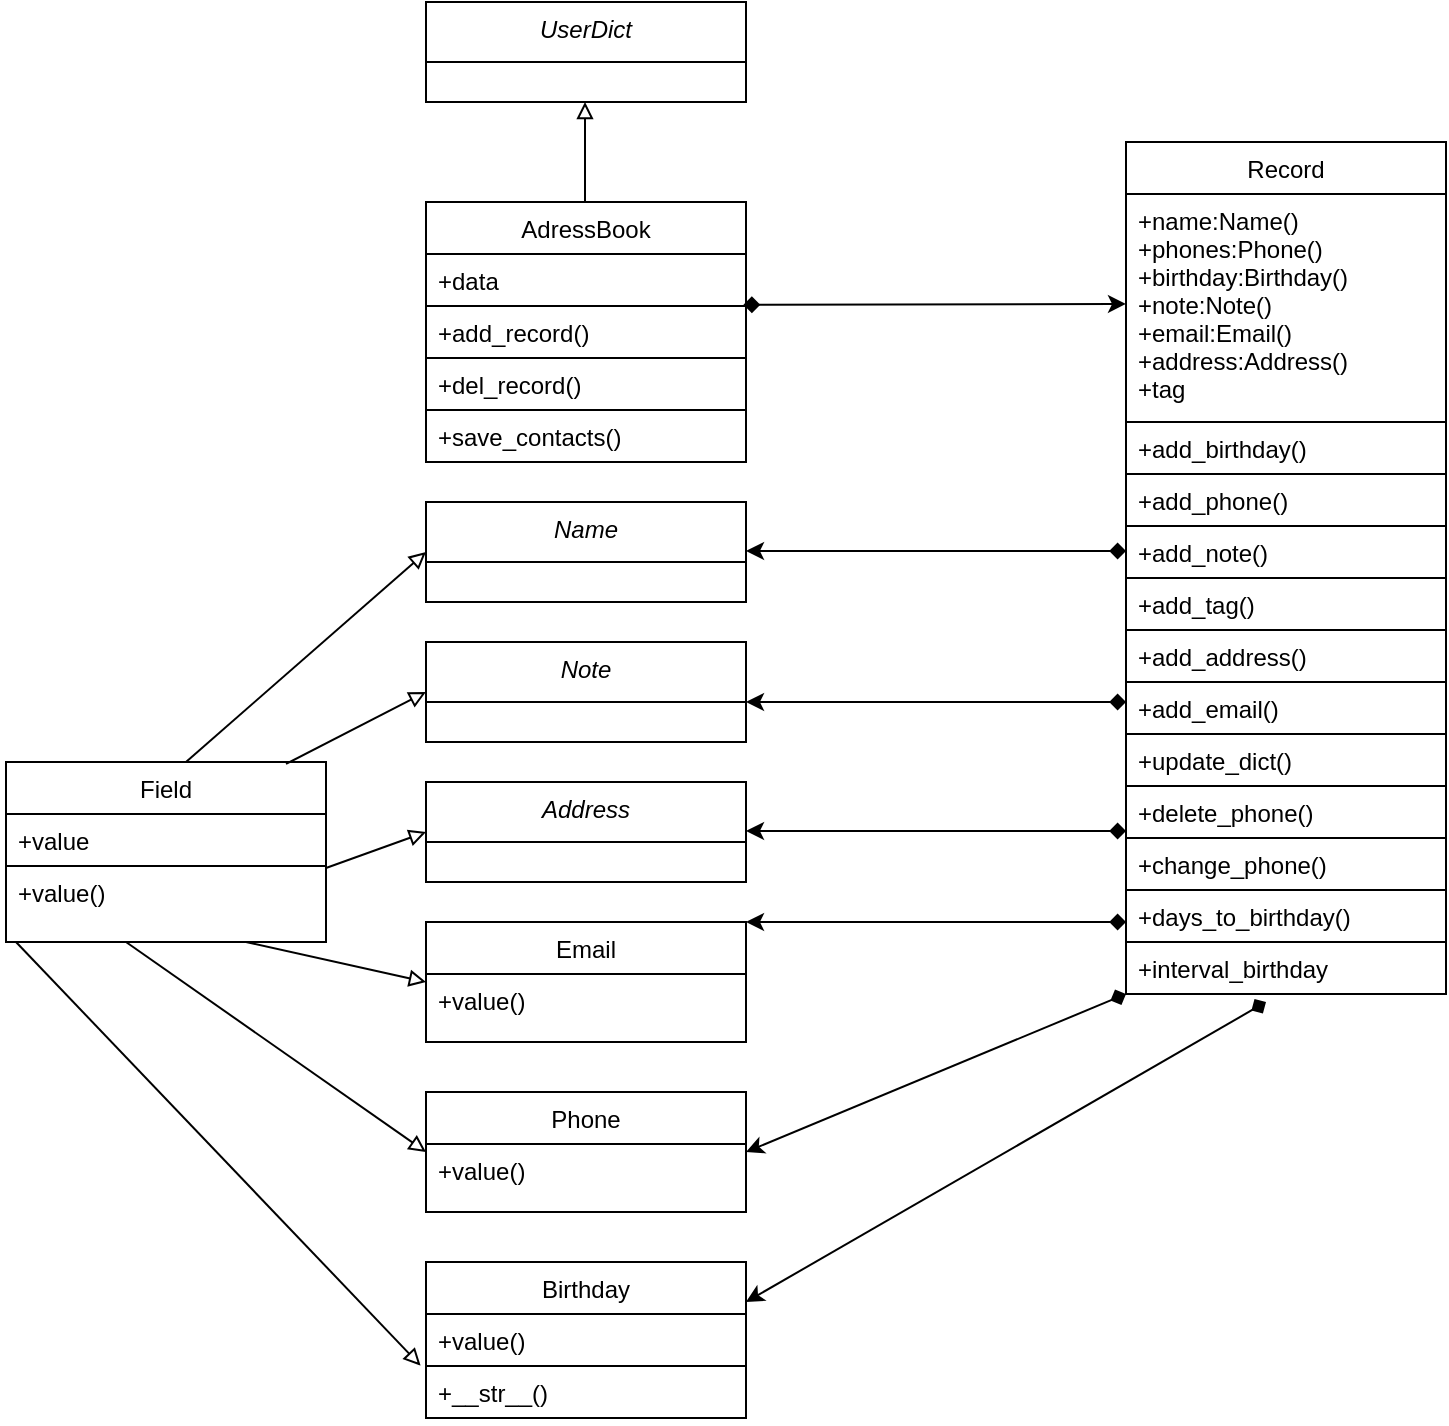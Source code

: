 <mxfile version="20.6.0" type="github">
  <diagram id="C5RBs43oDa-KdzZeNtuy" name="Page-1">
    <mxGraphModel dx="1038" dy="571" grid="1" gridSize="10" guides="1" tooltips="1" connect="1" arrows="1" fold="1" page="1" pageScale="1" pageWidth="827" pageHeight="1169" math="0" shadow="0">
      <root>
        <mxCell id="WIyWlLk6GJQsqaUBKTNV-0" />
        <mxCell id="WIyWlLk6GJQsqaUBKTNV-1" parent="WIyWlLk6GJQsqaUBKTNV-0" />
        <mxCell id="HQtty6OL10Ewdq5rWxvi-53" value="" style="edgeStyle=none;rounded=0;orthogonalLoop=1;jettySize=auto;html=1;endArrow=block;endFill=0;" edge="1" parent="WIyWlLk6GJQsqaUBKTNV-1">
          <mxGeometry relative="1" as="geometry">
            <mxPoint x="299.5" y="110" as="sourcePoint" />
            <mxPoint x="299.5" y="60" as="targetPoint" />
            <Array as="points" />
          </mxGeometry>
        </mxCell>
        <mxCell id="zkfFHV4jXpPFQw0GAbJ--0" value="UserDict" style="swimlane;fontStyle=2;align=center;verticalAlign=top;childLayout=stackLayout;horizontal=1;startSize=30;horizontalStack=0;resizeParent=1;resizeLast=0;collapsible=1;marginBottom=0;rounded=0;shadow=0;strokeWidth=1;strokeColor=default;" parent="WIyWlLk6GJQsqaUBKTNV-1" vertex="1">
          <mxGeometry x="220" y="10" width="160" height="50" as="geometry">
            <mxRectangle x="220" y="120" width="160" height="26" as="alternateBounds" />
          </mxGeometry>
        </mxCell>
        <mxCell id="zkfFHV4jXpPFQw0GAbJ--6" value="AdressBook" style="swimlane;fontStyle=0;align=center;verticalAlign=top;childLayout=stackLayout;horizontal=1;startSize=26;horizontalStack=0;resizeParent=1;resizeLast=0;collapsible=1;marginBottom=0;rounded=0;shadow=0;strokeWidth=1;strokeColor=default;" parent="WIyWlLk6GJQsqaUBKTNV-1" vertex="1">
          <mxGeometry x="220" y="110" width="160" height="130" as="geometry">
            <mxRectangle x="130" y="380" width="160" height="26" as="alternateBounds" />
          </mxGeometry>
        </mxCell>
        <mxCell id="zkfFHV4jXpPFQw0GAbJ--7" value="+data" style="text;align=left;verticalAlign=top;spacingLeft=4;spacingRight=4;overflow=hidden;rotatable=0;points=[[0,0.5],[1,0.5]];portConstraint=eastwest;" parent="zkfFHV4jXpPFQw0GAbJ--6" vertex="1">
          <mxGeometry y="26" width="160" height="26" as="geometry" />
        </mxCell>
        <mxCell id="HQtty6OL10Ewdq5rWxvi-5" value="+add_record()" style="text;align=left;verticalAlign=top;spacingLeft=4;spacingRight=4;overflow=hidden;rotatable=0;points=[[0,0.5],[1,0.5]];portConstraint=eastwest;rounded=0;shadow=0;html=0;strokeColor=default;" vertex="1" parent="zkfFHV4jXpPFQw0GAbJ--6">
          <mxGeometry y="52" width="160" height="26" as="geometry" />
        </mxCell>
        <mxCell id="HQtty6OL10Ewdq5rWxvi-6" value="+del_record()" style="text;align=left;verticalAlign=top;spacingLeft=4;spacingRight=4;overflow=hidden;rotatable=0;points=[[0,0.5],[1,0.5]];portConstraint=eastwest;rounded=0;shadow=0;html=0;strokeColor=default;" vertex="1" parent="zkfFHV4jXpPFQw0GAbJ--6">
          <mxGeometry y="78" width="160" height="26" as="geometry" />
        </mxCell>
        <mxCell id="zkfFHV4jXpPFQw0GAbJ--8" value="+save_contacts()" style="text;align=left;verticalAlign=top;spacingLeft=4;spacingRight=4;overflow=hidden;rotatable=0;points=[[0,0.5],[1,0.5]];portConstraint=eastwest;rounded=0;shadow=0;html=0;strokeColor=none;" parent="zkfFHV4jXpPFQw0GAbJ--6" vertex="1">
          <mxGeometry y="104" width="160" height="26" as="geometry" />
        </mxCell>
        <mxCell id="HQtty6OL10Ewdq5rWxvi-7" value="Record" style="swimlane;fontStyle=0;align=center;verticalAlign=top;childLayout=stackLayout;horizontal=1;startSize=26;horizontalStack=0;resizeParent=1;resizeLast=0;collapsible=1;marginBottom=0;rounded=0;shadow=0;strokeWidth=1;strokeColor=default;" vertex="1" parent="WIyWlLk6GJQsqaUBKTNV-1">
          <mxGeometry x="570" y="80" width="160" height="426" as="geometry">
            <mxRectangle x="130" y="380" width="160" height="26" as="alternateBounds" />
          </mxGeometry>
        </mxCell>
        <mxCell id="HQtty6OL10Ewdq5rWxvi-8" value="+name:Name()&#xa;+phones:Phone()&#xa;+birthday:Birthday()&#xa;+note:Note()&#xa;+email:Email()&#xa;+address:Address()&#xa;+tag&#xa;" style="text;align=left;verticalAlign=top;spacingLeft=4;spacingRight=4;overflow=hidden;rotatable=0;points=[[0,0.5],[1,0.5]];portConstraint=eastwest;" vertex="1" parent="HQtty6OL10Ewdq5rWxvi-7">
          <mxGeometry y="26" width="160" height="114" as="geometry" />
        </mxCell>
        <mxCell id="HQtty6OL10Ewdq5rWxvi-9" value="+add_birthday()" style="text;align=left;verticalAlign=top;spacingLeft=4;spacingRight=4;overflow=hidden;rotatable=0;points=[[0,0.5],[1,0.5]];portConstraint=eastwest;rounded=0;shadow=0;html=0;strokeColor=default;" vertex="1" parent="HQtty6OL10Ewdq5rWxvi-7">
          <mxGeometry y="140" width="160" height="26" as="geometry" />
        </mxCell>
        <mxCell id="HQtty6OL10Ewdq5rWxvi-10" value="+add_phone()" style="text;align=left;verticalAlign=top;spacingLeft=4;spacingRight=4;overflow=hidden;rotatable=0;points=[[0,0.5],[1,0.5]];portConstraint=eastwest;rounded=0;shadow=0;html=0;strokeColor=default;" vertex="1" parent="HQtty6OL10Ewdq5rWxvi-7">
          <mxGeometry y="166" width="160" height="26" as="geometry" />
        </mxCell>
        <mxCell id="HQtty6OL10Ewdq5rWxvi-12" value="+add_note()" style="text;align=left;verticalAlign=top;spacingLeft=4;spacingRight=4;overflow=hidden;rotatable=0;points=[[0,0.5],[1,0.5]];portConstraint=eastwest;rounded=0;shadow=0;html=0;strokeColor=default;" vertex="1" parent="HQtty6OL10Ewdq5rWxvi-7">
          <mxGeometry y="192" width="160" height="26" as="geometry" />
        </mxCell>
        <mxCell id="HQtty6OL10Ewdq5rWxvi-13" value="+add_tag()" style="text;align=left;verticalAlign=top;spacingLeft=4;spacingRight=4;overflow=hidden;rotatable=0;points=[[0,0.5],[1,0.5]];portConstraint=eastwest;rounded=0;shadow=0;html=0;strokeColor=default;" vertex="1" parent="HQtty6OL10Ewdq5rWxvi-7">
          <mxGeometry y="218" width="160" height="26" as="geometry" />
        </mxCell>
        <mxCell id="HQtty6OL10Ewdq5rWxvi-14" value="+add_address()" style="text;align=left;verticalAlign=top;spacingLeft=4;spacingRight=4;overflow=hidden;rotatable=0;points=[[0,0.5],[1,0.5]];portConstraint=eastwest;rounded=0;shadow=0;html=0;strokeColor=default;" vertex="1" parent="HQtty6OL10Ewdq5rWxvi-7">
          <mxGeometry y="244" width="160" height="26" as="geometry" />
        </mxCell>
        <mxCell id="HQtty6OL10Ewdq5rWxvi-15" value="+add_email()" style="text;align=left;verticalAlign=top;spacingLeft=4;spacingRight=4;overflow=hidden;rotatable=0;points=[[0,0.5],[1,0.5]];portConstraint=eastwest;rounded=0;shadow=0;html=0;strokeColor=default;" vertex="1" parent="HQtty6OL10Ewdq5rWxvi-7">
          <mxGeometry y="270" width="160" height="26" as="geometry" />
        </mxCell>
        <mxCell id="HQtty6OL10Ewdq5rWxvi-16" value="+update_dict()" style="text;align=left;verticalAlign=top;spacingLeft=4;spacingRight=4;overflow=hidden;rotatable=0;points=[[0,0.5],[1,0.5]];portConstraint=eastwest;rounded=0;shadow=0;html=0;strokeColor=default;" vertex="1" parent="HQtty6OL10Ewdq5rWxvi-7">
          <mxGeometry y="296" width="160" height="26" as="geometry" />
        </mxCell>
        <mxCell id="HQtty6OL10Ewdq5rWxvi-17" value="+delete_phone()" style="text;align=left;verticalAlign=top;spacingLeft=4;spacingRight=4;overflow=hidden;rotatable=0;points=[[0,0.5],[1,0.5]];portConstraint=eastwest;rounded=0;shadow=0;html=0;strokeColor=default;" vertex="1" parent="HQtty6OL10Ewdq5rWxvi-7">
          <mxGeometry y="322" width="160" height="26" as="geometry" />
        </mxCell>
        <mxCell id="HQtty6OL10Ewdq5rWxvi-18" value="+change_phone()" style="text;align=left;verticalAlign=top;spacingLeft=4;spacingRight=4;overflow=hidden;rotatable=0;points=[[0,0.5],[1,0.5]];portConstraint=eastwest;rounded=0;shadow=0;html=0;strokeColor=default;" vertex="1" parent="HQtty6OL10Ewdq5rWxvi-7">
          <mxGeometry y="348" width="160" height="26" as="geometry" />
        </mxCell>
        <mxCell id="HQtty6OL10Ewdq5rWxvi-19" value="+days_to_birthday()" style="text;align=left;verticalAlign=top;spacingLeft=4;spacingRight=4;overflow=hidden;rotatable=0;points=[[0,0.5],[1,0.5]];portConstraint=eastwest;rounded=0;shadow=0;html=0;strokeColor=none;" vertex="1" parent="HQtty6OL10Ewdq5rWxvi-7">
          <mxGeometry y="374" width="160" height="26" as="geometry" />
        </mxCell>
        <mxCell id="HQtty6OL10Ewdq5rWxvi-11" value="+interval_birthday" style="text;align=left;verticalAlign=top;spacingLeft=4;spacingRight=4;overflow=hidden;rotatable=0;points=[[0,0.5],[1,0.5]];portConstraint=eastwest;rounded=0;shadow=0;html=0;strokeColor=default;" vertex="1" parent="HQtty6OL10Ewdq5rWxvi-7">
          <mxGeometry y="400" width="160" height="26" as="geometry" />
        </mxCell>
        <mxCell id="HQtty6OL10Ewdq5rWxvi-21" value="Field" style="swimlane;fontStyle=0;align=center;verticalAlign=top;childLayout=stackLayout;horizontal=1;startSize=26;horizontalStack=0;resizeParent=1;resizeLast=0;collapsible=1;marginBottom=0;rounded=0;shadow=0;strokeWidth=1;strokeColor=default;" vertex="1" parent="WIyWlLk6GJQsqaUBKTNV-1">
          <mxGeometry x="10" y="390" width="160" height="90" as="geometry">
            <mxRectangle x="130" y="380" width="160" height="26" as="alternateBounds" />
          </mxGeometry>
        </mxCell>
        <mxCell id="HQtty6OL10Ewdq5rWxvi-22" value="+value" style="text;align=left;verticalAlign=top;spacingLeft=4;spacingRight=4;overflow=hidden;rotatable=0;points=[[0,0.5],[1,0.5]];portConstraint=eastwest;strokeColor=default;" vertex="1" parent="HQtty6OL10Ewdq5rWxvi-21">
          <mxGeometry y="26" width="160" height="26" as="geometry" />
        </mxCell>
        <mxCell id="HQtty6OL10Ewdq5rWxvi-23" value="+value()" style="text;align=left;verticalAlign=top;spacingLeft=4;spacingRight=4;overflow=hidden;rotatable=0;points=[[0,0.5],[1,0.5]];portConstraint=eastwest;rounded=0;shadow=0;html=0;strokeColor=none;" vertex="1" parent="HQtty6OL10Ewdq5rWxvi-21">
          <mxGeometry y="52" width="160" height="28" as="geometry" />
        </mxCell>
        <mxCell id="HQtty6OL10Ewdq5rWxvi-26" value="Name" style="swimlane;fontStyle=2;align=center;verticalAlign=top;childLayout=stackLayout;horizontal=1;startSize=30;horizontalStack=0;resizeParent=1;resizeLast=0;collapsible=1;marginBottom=0;rounded=0;shadow=0;strokeWidth=1;strokeColor=default;" vertex="1" parent="WIyWlLk6GJQsqaUBKTNV-1">
          <mxGeometry x="220" y="260" width="160" height="50" as="geometry">
            <mxRectangle x="220" y="120" width="160" height="26" as="alternateBounds" />
          </mxGeometry>
        </mxCell>
        <mxCell id="HQtty6OL10Ewdq5rWxvi-27" value="Note" style="swimlane;fontStyle=2;align=center;verticalAlign=top;childLayout=stackLayout;horizontal=1;startSize=30;horizontalStack=0;resizeParent=1;resizeLast=0;collapsible=1;marginBottom=0;rounded=0;shadow=0;strokeWidth=1;strokeColor=default;" vertex="1" parent="WIyWlLk6GJQsqaUBKTNV-1">
          <mxGeometry x="220" y="330" width="160" height="50" as="geometry">
            <mxRectangle x="220" y="120" width="160" height="26" as="alternateBounds" />
          </mxGeometry>
        </mxCell>
        <mxCell id="HQtty6OL10Ewdq5rWxvi-28" value="Address" style="swimlane;fontStyle=2;align=center;verticalAlign=top;childLayout=stackLayout;horizontal=1;startSize=30;horizontalStack=0;resizeParent=1;resizeLast=0;collapsible=1;marginBottom=0;rounded=0;shadow=0;strokeWidth=1;strokeColor=default;" vertex="1" parent="WIyWlLk6GJQsqaUBKTNV-1">
          <mxGeometry x="220" y="400" width="160" height="50" as="geometry">
            <mxRectangle x="220" y="120" width="160" height="26" as="alternateBounds" />
          </mxGeometry>
        </mxCell>
        <mxCell id="HQtty6OL10Ewdq5rWxvi-29" value="Email" style="swimlane;fontStyle=0;align=center;verticalAlign=top;childLayout=stackLayout;horizontal=1;startSize=26;horizontalStack=0;resizeParent=1;resizeLast=0;collapsible=1;marginBottom=0;rounded=0;shadow=0;strokeWidth=1;strokeColor=default;" vertex="1" parent="WIyWlLk6GJQsqaUBKTNV-1">
          <mxGeometry x="220" y="470" width="160" height="60" as="geometry">
            <mxRectangle x="130" y="380" width="160" height="26" as="alternateBounds" />
          </mxGeometry>
        </mxCell>
        <mxCell id="HQtty6OL10Ewdq5rWxvi-30" value="+value()" style="text;align=left;verticalAlign=top;spacingLeft=4;spacingRight=4;overflow=hidden;rotatable=0;points=[[0,0.5],[1,0.5]];portConstraint=eastwest;" vertex="1" parent="HQtty6OL10Ewdq5rWxvi-29">
          <mxGeometry y="26" width="160" height="26" as="geometry" />
        </mxCell>
        <mxCell id="HQtty6OL10Ewdq5rWxvi-44" value="Phone" style="swimlane;fontStyle=0;align=center;verticalAlign=top;childLayout=stackLayout;horizontal=1;startSize=26;horizontalStack=0;resizeParent=1;resizeLast=0;collapsible=1;marginBottom=0;rounded=0;shadow=0;strokeWidth=1;strokeColor=default;" vertex="1" parent="WIyWlLk6GJQsqaUBKTNV-1">
          <mxGeometry x="220" y="555" width="160" height="60" as="geometry">
            <mxRectangle x="130" y="380" width="160" height="26" as="alternateBounds" />
          </mxGeometry>
        </mxCell>
        <mxCell id="HQtty6OL10Ewdq5rWxvi-45" value="+value()" style="text;align=left;verticalAlign=top;spacingLeft=4;spacingRight=4;overflow=hidden;rotatable=0;points=[[0,0.5],[1,0.5]];portConstraint=eastwest;" vertex="1" parent="HQtty6OL10Ewdq5rWxvi-44">
          <mxGeometry y="26" width="160" height="26" as="geometry" />
        </mxCell>
        <mxCell id="HQtty6OL10Ewdq5rWxvi-46" value="Birthday" style="swimlane;fontStyle=0;align=center;verticalAlign=top;childLayout=stackLayout;horizontal=1;startSize=26;horizontalStack=0;resizeParent=1;resizeLast=0;collapsible=1;marginBottom=0;rounded=0;shadow=0;strokeWidth=1;strokeColor=default;" vertex="1" parent="WIyWlLk6GJQsqaUBKTNV-1">
          <mxGeometry x="220" y="640" width="160" height="78" as="geometry">
            <mxRectangle x="130" y="380" width="160" height="26" as="alternateBounds" />
          </mxGeometry>
        </mxCell>
        <mxCell id="HQtty6OL10Ewdq5rWxvi-48" value="+value()" style="text;align=left;verticalAlign=top;spacingLeft=4;spacingRight=4;overflow=hidden;rotatable=0;points=[[0,0.5],[1,0.5]];portConstraint=eastwest;strokeColor=default;" vertex="1" parent="HQtty6OL10Ewdq5rWxvi-46">
          <mxGeometry y="26" width="160" height="26" as="geometry" />
        </mxCell>
        <mxCell id="HQtty6OL10Ewdq5rWxvi-47" value="+__str__()" style="text;align=left;verticalAlign=top;spacingLeft=4;spacingRight=4;overflow=hidden;rotatable=0;points=[[0,0.5],[1,0.5]];portConstraint=eastwest;" vertex="1" parent="HQtty6OL10Ewdq5rWxvi-46">
          <mxGeometry y="52" width="160" height="26" as="geometry" />
        </mxCell>
        <mxCell id="HQtty6OL10Ewdq5rWxvi-54" value="" style="edgeStyle=none;orthogonalLoop=1;jettySize=auto;html=1;rounded=0;endArrow=classic;endFill=1;startArrow=diamond;startFill=1;exitX=0.992;exitY=0.977;exitDx=0;exitDy=0;exitPerimeter=0;entryX=0;entryY=0.482;entryDx=0;entryDy=0;entryPerimeter=0;" edge="1" parent="WIyWlLk6GJQsqaUBKTNV-1" source="zkfFHV4jXpPFQw0GAbJ--7" target="HQtty6OL10Ewdq5rWxvi-8">
          <mxGeometry width="80" relative="1" as="geometry">
            <mxPoint x="410" y="160" as="sourcePoint" />
            <mxPoint x="560" y="161" as="targetPoint" />
            <Array as="points" />
          </mxGeometry>
        </mxCell>
        <mxCell id="HQtty6OL10Ewdq5rWxvi-66" value="" style="edgeStyle=none;orthogonalLoop=1;jettySize=auto;html=1;rounded=0;endArrow=classic;endFill=1;startArrow=diamond;startFill=1;" edge="1" parent="WIyWlLk6GJQsqaUBKTNV-1">
          <mxGeometry width="80" relative="1" as="geometry">
            <mxPoint x="570" y="284.5" as="sourcePoint" />
            <mxPoint x="380" y="284.5" as="targetPoint" />
            <Array as="points" />
          </mxGeometry>
        </mxCell>
        <mxCell id="HQtty6OL10Ewdq5rWxvi-74" value="" style="edgeStyle=none;orthogonalLoop=1;jettySize=auto;html=1;rounded=0;endArrow=classic;endFill=1;startArrow=diamond;startFill=1;" edge="1" parent="WIyWlLk6GJQsqaUBKTNV-1">
          <mxGeometry width="80" relative="1" as="geometry">
            <mxPoint x="570" y="360" as="sourcePoint" />
            <mxPoint x="380" y="360" as="targetPoint" />
            <Array as="points" />
          </mxGeometry>
        </mxCell>
        <mxCell id="HQtty6OL10Ewdq5rWxvi-75" value="" style="edgeStyle=none;orthogonalLoop=1;jettySize=auto;html=1;rounded=0;endArrow=classic;endFill=1;startArrow=diamond;startFill=1;" edge="1" parent="WIyWlLk6GJQsqaUBKTNV-1">
          <mxGeometry width="80" relative="1" as="geometry">
            <mxPoint x="570" y="424.5" as="sourcePoint" />
            <mxPoint x="380" y="424.5" as="targetPoint" />
            <Array as="points" />
          </mxGeometry>
        </mxCell>
        <mxCell id="HQtty6OL10Ewdq5rWxvi-76" value="" style="edgeStyle=none;orthogonalLoop=1;jettySize=auto;html=1;rounded=0;endArrow=classic;endFill=1;startArrow=diamond;startFill=1;" edge="1" parent="WIyWlLk6GJQsqaUBKTNV-1">
          <mxGeometry width="80" relative="1" as="geometry">
            <mxPoint x="570" y="470" as="sourcePoint" />
            <mxPoint x="380" y="470" as="targetPoint" />
            <Array as="points" />
          </mxGeometry>
        </mxCell>
        <mxCell id="HQtty6OL10Ewdq5rWxvi-77" value="" style="edgeStyle=none;orthogonalLoop=1;jettySize=auto;html=1;rounded=0;endArrow=classic;endFill=1;startArrow=diamond;startFill=1;entryX=1;entryY=0.5;entryDx=0;entryDy=0;" edge="1" parent="WIyWlLk6GJQsqaUBKTNV-1" target="HQtty6OL10Ewdq5rWxvi-44">
          <mxGeometry width="80" relative="1" as="geometry">
            <mxPoint x="570" y="506" as="sourcePoint" />
            <mxPoint x="380" y="506" as="targetPoint" />
            <Array as="points" />
          </mxGeometry>
        </mxCell>
        <mxCell id="HQtty6OL10Ewdq5rWxvi-78" value="" style="edgeStyle=none;orthogonalLoop=1;jettySize=auto;html=1;rounded=0;endArrow=classic;endFill=1;startArrow=diamond;startFill=1;" edge="1" parent="WIyWlLk6GJQsqaUBKTNV-1">
          <mxGeometry width="80" relative="1" as="geometry">
            <mxPoint x="640" y="510" as="sourcePoint" />
            <mxPoint x="380" y="660" as="targetPoint" />
            <Array as="points" />
          </mxGeometry>
        </mxCell>
        <mxCell id="HQtty6OL10Ewdq5rWxvi-79" value="" style="edgeStyle=none;rounded=0;orthogonalLoop=1;jettySize=auto;html=1;endArrow=block;endFill=0;entryX=0;entryY=0.5;entryDx=0;entryDy=0;" edge="1" parent="WIyWlLk6GJQsqaUBKTNV-1" target="HQtty6OL10Ewdq5rWxvi-26">
          <mxGeometry relative="1" as="geometry">
            <mxPoint x="100" y="390" as="sourcePoint" />
            <mxPoint x="100" y="340" as="targetPoint" />
            <Array as="points" />
          </mxGeometry>
        </mxCell>
        <mxCell id="HQtty6OL10Ewdq5rWxvi-80" value="" style="edgeStyle=none;rounded=0;orthogonalLoop=1;jettySize=auto;html=1;endArrow=block;endFill=0;entryX=0;entryY=0.5;entryDx=0;entryDy=0;exitX=0.875;exitY=0.011;exitDx=0;exitDy=0;exitPerimeter=0;" edge="1" parent="WIyWlLk6GJQsqaUBKTNV-1" source="HQtty6OL10Ewdq5rWxvi-21" target="HQtty6OL10Ewdq5rWxvi-27">
          <mxGeometry relative="1" as="geometry">
            <mxPoint x="170" y="380" as="sourcePoint" />
            <mxPoint x="170" y="330" as="targetPoint" />
            <Array as="points" />
          </mxGeometry>
        </mxCell>
        <mxCell id="HQtty6OL10Ewdq5rWxvi-81" value="" style="edgeStyle=none;rounded=0;orthogonalLoop=1;jettySize=auto;html=1;endArrow=block;endFill=0;entryX=0;entryY=0.5;entryDx=0;entryDy=0;" edge="1" parent="WIyWlLk6GJQsqaUBKTNV-1" target="HQtty6OL10Ewdq5rWxvi-28">
          <mxGeometry relative="1" as="geometry">
            <mxPoint x="170" y="443" as="sourcePoint" />
            <mxPoint x="190" y="410" as="targetPoint" />
            <Array as="points" />
          </mxGeometry>
        </mxCell>
        <mxCell id="HQtty6OL10Ewdq5rWxvi-82" value="" style="edgeStyle=none;rounded=0;orthogonalLoop=1;jettySize=auto;html=1;endArrow=block;endFill=0;exitX=0.75;exitY=1;exitDx=0;exitDy=0;entryX=0;entryY=0.154;entryDx=0;entryDy=0;entryPerimeter=0;" edge="1" parent="WIyWlLk6GJQsqaUBKTNV-1" source="HQtty6OL10Ewdq5rWxvi-21" target="HQtty6OL10Ewdq5rWxvi-30">
          <mxGeometry relative="1" as="geometry">
            <mxPoint x="80" y="560" as="sourcePoint" />
            <mxPoint x="150" y="530" as="targetPoint" />
            <Array as="points" />
          </mxGeometry>
        </mxCell>
        <mxCell id="HQtty6OL10Ewdq5rWxvi-83" value="" style="edgeStyle=none;rounded=0;orthogonalLoop=1;jettySize=auto;html=1;endArrow=block;endFill=0;exitX=0.75;exitY=1;exitDx=0;exitDy=0;entryX=0;entryY=0.5;entryDx=0;entryDy=0;" edge="1" parent="WIyWlLk6GJQsqaUBKTNV-1" target="HQtty6OL10Ewdq5rWxvi-44">
          <mxGeometry relative="1" as="geometry">
            <mxPoint x="70" y="480" as="sourcePoint" />
            <mxPoint x="160" y="500.004" as="targetPoint" />
            <Array as="points" />
          </mxGeometry>
        </mxCell>
        <mxCell id="HQtty6OL10Ewdq5rWxvi-84" value="" style="edgeStyle=none;rounded=0;orthogonalLoop=1;jettySize=auto;html=1;endArrow=block;endFill=0;exitX=0.75;exitY=1;exitDx=0;exitDy=0;entryX=-0.017;entryY=0.992;entryDx=0;entryDy=0;entryPerimeter=0;" edge="1" parent="WIyWlLk6GJQsqaUBKTNV-1" target="HQtty6OL10Ewdq5rWxvi-48">
          <mxGeometry relative="1" as="geometry">
            <mxPoint x="15" y="480" as="sourcePoint" />
            <mxPoint x="165" y="585" as="targetPoint" />
            <Array as="points" />
          </mxGeometry>
        </mxCell>
      </root>
    </mxGraphModel>
  </diagram>
</mxfile>
